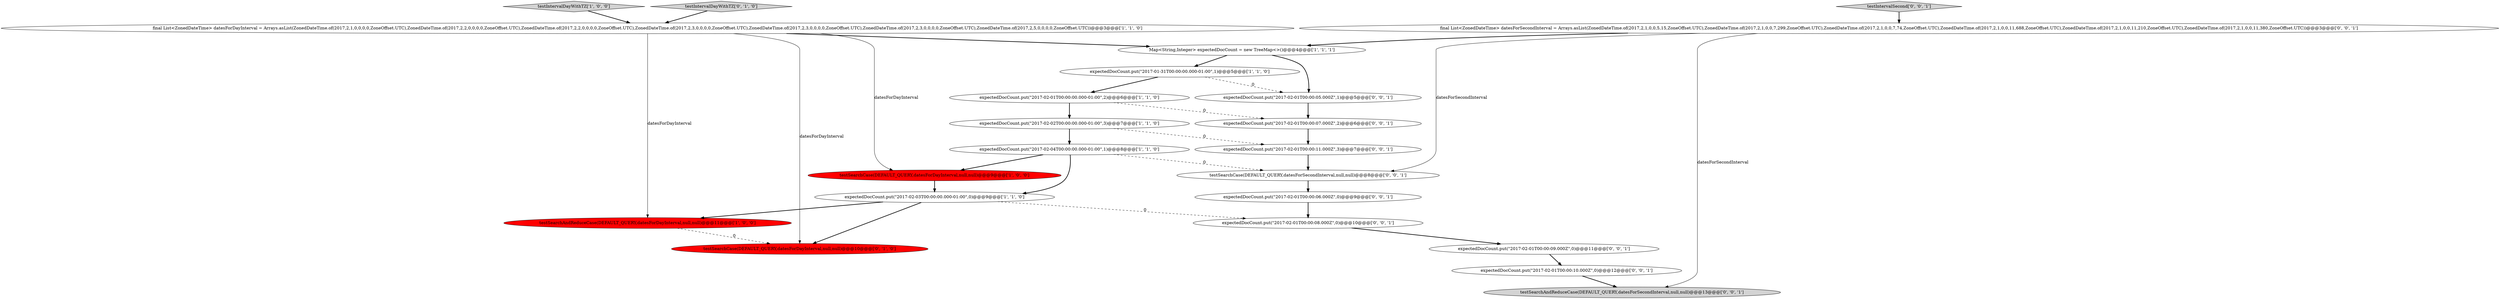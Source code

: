 digraph {
21 [style = filled, label = "expectedDocCount.put(\"2017-02-01T00:00:11.000Z\",3)@@@7@@@['0', '0', '1']", fillcolor = white, shape = ellipse image = "AAA0AAABBB3BBB"];
9 [style = filled, label = "final List<ZonedDateTime> datesForDayInterval = Arrays.asList(ZonedDateTime.of(2017,2,1,0,0,0,0,ZoneOffset.UTC),ZonedDateTime.of(2017,2,2,0,0,0,0,ZoneOffset.UTC),ZonedDateTime.of(2017,2,2,0,0,0,0,ZoneOffset.UTC),ZonedDateTime.of(2017,2,3,0,0,0,0,ZoneOffset.UTC),ZonedDateTime.of(2017,2,3,0,0,0,0,ZoneOffset.UTC),ZonedDateTime.of(2017,2,3,0,0,0,0,ZoneOffset.UTC),ZonedDateTime.of(2017,2,5,0,0,0,0,ZoneOffset.UTC))@@@3@@@['1', '1', '0']", fillcolor = white, shape = ellipse image = "AAA0AAABBB1BBB"];
3 [style = filled, label = "expectedDocCount.put(\"2017-02-02T00:00:00.000-01:00\",3)@@@7@@@['1', '1', '0']", fillcolor = white, shape = ellipse image = "AAA0AAABBB1BBB"];
6 [style = filled, label = "testIntervalDayWithTZ['1', '0', '0']", fillcolor = lightgray, shape = diamond image = "AAA0AAABBB1BBB"];
0 [style = filled, label = "expectedDocCount.put(\"2017-02-04T00:00:00.000-01:00\",1)@@@8@@@['1', '1', '0']", fillcolor = white, shape = ellipse image = "AAA0AAABBB1BBB"];
11 [style = filled, label = "testIntervalDayWithTZ['0', '1', '0']", fillcolor = lightgray, shape = diamond image = "AAA0AAABBB2BBB"];
20 [style = filled, label = "expectedDocCount.put(\"2017-02-01T00:00:09.000Z\",0)@@@11@@@['0', '0', '1']", fillcolor = white, shape = ellipse image = "AAA0AAABBB3BBB"];
18 [style = filled, label = "expectedDocCount.put(\"2017-02-01T00:00:05.000Z\",1)@@@5@@@['0', '0', '1']", fillcolor = white, shape = ellipse image = "AAA0AAABBB3BBB"];
19 [style = filled, label = "testIntervalSecond['0', '0', '1']", fillcolor = lightgray, shape = diamond image = "AAA0AAABBB3BBB"];
10 [style = filled, label = "testSearchCase(DEFAULT_QUERY,datesForDayInterval,null,null)@@@10@@@['0', '1', '0']", fillcolor = red, shape = ellipse image = "AAA1AAABBB2BBB"];
4 [style = filled, label = "expectedDocCount.put(\"2017-02-01T00:00:00.000-01:00\",2)@@@6@@@['1', '1', '0']", fillcolor = white, shape = ellipse image = "AAA0AAABBB1BBB"];
16 [style = filled, label = "final List<ZonedDateTime> datesForSecondInterval = Arrays.asList(ZonedDateTime.of(2017,2,1,0,0,5,15,ZoneOffset.UTC),ZonedDateTime.of(2017,2,1,0,0,7,299,ZoneOffset.UTC),ZonedDateTime.of(2017,2,1,0,0,7,74,ZoneOffset.UTC),ZonedDateTime.of(2017,2,1,0,0,11,688,ZoneOffset.UTC),ZonedDateTime.of(2017,2,1,0,0,11,210,ZoneOffset.UTC),ZonedDateTime.of(2017,2,1,0,0,11,380,ZoneOffset.UTC))@@@3@@@['0', '0', '1']", fillcolor = white, shape = ellipse image = "AAA0AAABBB3BBB"];
12 [style = filled, label = "expectedDocCount.put(\"2017-02-01T00:00:06.000Z\",0)@@@9@@@['0', '0', '1']", fillcolor = white, shape = ellipse image = "AAA0AAABBB3BBB"];
13 [style = filled, label = "testSearchCase(DEFAULT_QUERY,datesForSecondInterval,null,null)@@@8@@@['0', '0', '1']", fillcolor = white, shape = ellipse image = "AAA0AAABBB3BBB"];
5 [style = filled, label = "expectedDocCount.put(\"2017-02-03T00:00:00.000-01:00\",0)@@@9@@@['1', '1', '0']", fillcolor = white, shape = ellipse image = "AAA0AAABBB1BBB"];
8 [style = filled, label = "expectedDocCount.put(\"2017-01-31T00:00:00.000-01:00\",1)@@@5@@@['1', '1', '0']", fillcolor = white, shape = ellipse image = "AAA0AAABBB1BBB"];
14 [style = filled, label = "expectedDocCount.put(\"2017-02-01T00:00:08.000Z\",0)@@@10@@@['0', '0', '1']", fillcolor = white, shape = ellipse image = "AAA0AAABBB3BBB"];
22 [style = filled, label = "testSearchAndReduceCase(DEFAULT_QUERY,datesForSecondInterval,null,null)@@@13@@@['0', '0', '1']", fillcolor = lightgray, shape = ellipse image = "AAA0AAABBB3BBB"];
2 [style = filled, label = "testSearchAndReduceCase(DEFAULT_QUERY,datesForDayInterval,null,null)@@@11@@@['1', '0', '0']", fillcolor = red, shape = ellipse image = "AAA1AAABBB1BBB"];
1 [style = filled, label = "testSearchCase(DEFAULT_QUERY,datesForDayInterval,null,null)@@@9@@@['1', '0', '0']", fillcolor = red, shape = ellipse image = "AAA1AAABBB1BBB"];
15 [style = filled, label = "expectedDocCount.put(\"2017-02-01T00:00:10.000Z\",0)@@@12@@@['0', '0', '1']", fillcolor = white, shape = ellipse image = "AAA0AAABBB3BBB"];
7 [style = filled, label = "Map<String,Integer> expectedDocCount = new TreeMap<>()@@@4@@@['1', '1', '1']", fillcolor = white, shape = ellipse image = "AAA0AAABBB1BBB"];
17 [style = filled, label = "expectedDocCount.put(\"2017-02-01T00:00:07.000Z\",2)@@@6@@@['0', '0', '1']", fillcolor = white, shape = ellipse image = "AAA0AAABBB3BBB"];
1->5 [style = bold, label=""];
5->10 [style = bold, label=""];
4->3 [style = bold, label=""];
16->13 [style = solid, label="datesForSecondInterval"];
5->14 [style = dashed, label="0"];
4->17 [style = dashed, label="0"];
3->21 [style = dashed, label="0"];
16->7 [style = bold, label=""];
18->17 [style = bold, label=""];
9->7 [style = bold, label=""];
7->8 [style = bold, label=""];
11->9 [style = bold, label=""];
3->0 [style = bold, label=""];
2->10 [style = dashed, label="0"];
15->22 [style = bold, label=""];
19->16 [style = bold, label=""];
9->1 [style = solid, label="datesForDayInterval"];
5->2 [style = bold, label=""];
13->12 [style = bold, label=""];
0->1 [style = bold, label=""];
0->13 [style = dashed, label="0"];
12->14 [style = bold, label=""];
7->18 [style = bold, label=""];
16->22 [style = solid, label="datesForSecondInterval"];
9->2 [style = solid, label="datesForDayInterval"];
8->18 [style = dashed, label="0"];
8->4 [style = bold, label=""];
6->9 [style = bold, label=""];
20->15 [style = bold, label=""];
17->21 [style = bold, label=""];
0->5 [style = bold, label=""];
14->20 [style = bold, label=""];
21->13 [style = bold, label=""];
9->10 [style = solid, label="datesForDayInterval"];
}
